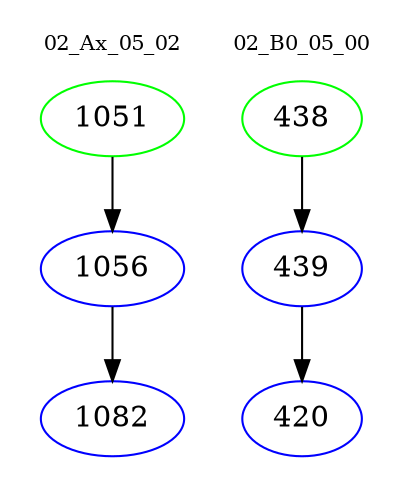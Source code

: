 digraph{
subgraph cluster_0 {
color = white
label = "02_Ax_05_02";
fontsize=10;
T0_1051 [label="1051", color="green"]
T0_1051 -> T0_1056 [color="black"]
T0_1056 [label="1056", color="blue"]
T0_1056 -> T0_1082 [color="black"]
T0_1082 [label="1082", color="blue"]
}
subgraph cluster_1 {
color = white
label = "02_B0_05_00";
fontsize=10;
T1_438 [label="438", color="green"]
T1_438 -> T1_439 [color="black"]
T1_439 [label="439", color="blue"]
T1_439 -> T1_420 [color="black"]
T1_420 [label="420", color="blue"]
}
}
